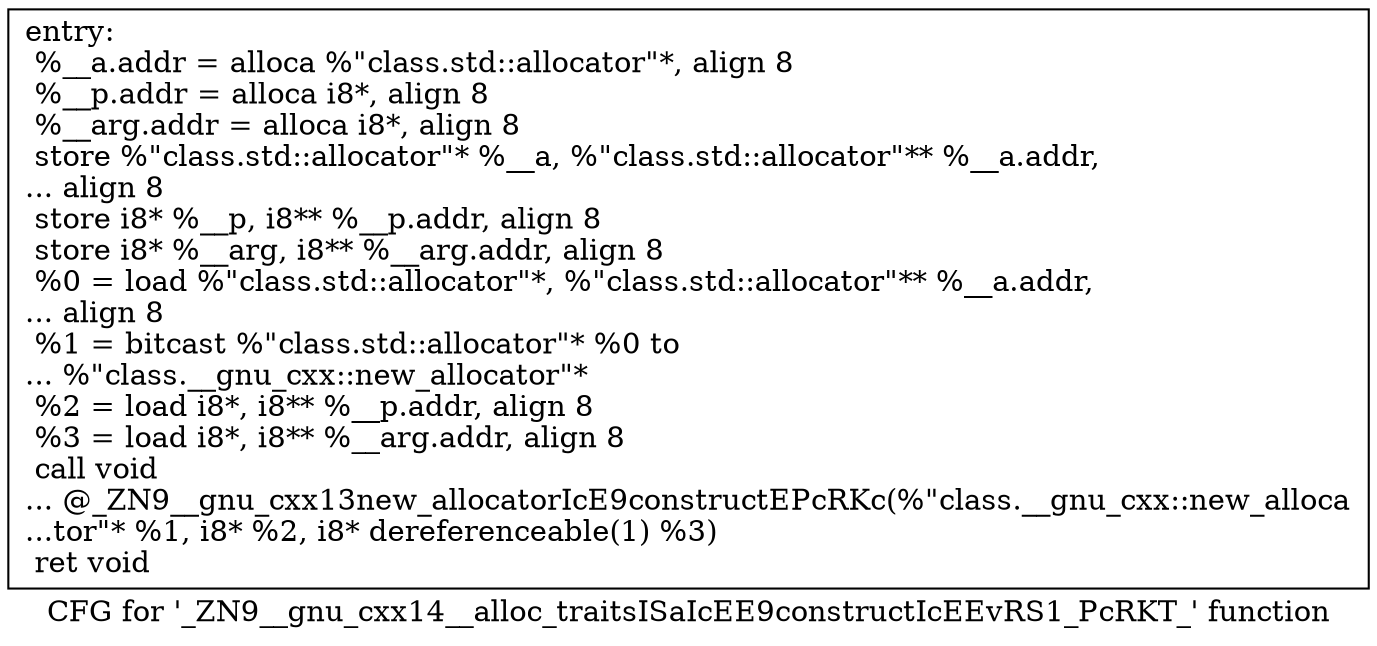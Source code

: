 digraph "CFG for '_ZN9__gnu_cxx14__alloc_traitsISaIcEE9constructIcEEvRS1_PcRKT_' function" {
	label="CFG for '_ZN9__gnu_cxx14__alloc_traitsISaIcEE9constructIcEEvRS1_PcRKT_' function";

	Node0x6ba6dd0 [shape=record,label="{entry:\l  %__a.addr = alloca %\"class.std::allocator\"*, align 8\l  %__p.addr = alloca i8*, align 8\l  %__arg.addr = alloca i8*, align 8\l  store %\"class.std::allocator\"* %__a, %\"class.std::allocator\"** %__a.addr,\l... align 8\l  store i8* %__p, i8** %__p.addr, align 8\l  store i8* %__arg, i8** %__arg.addr, align 8\l  %0 = load %\"class.std::allocator\"*, %\"class.std::allocator\"** %__a.addr,\l... align 8\l  %1 = bitcast %\"class.std::allocator\"* %0 to\l... %\"class.__gnu_cxx::new_allocator\"*\l  %2 = load i8*, i8** %__p.addr, align 8\l  %3 = load i8*, i8** %__arg.addr, align 8\l  call void\l... @_ZN9__gnu_cxx13new_allocatorIcE9constructEPcRKc(%\"class.__gnu_cxx::new_alloca\l...tor\"* %1, i8* %2, i8* dereferenceable(1) %3)\l  ret void\l}"];
}
